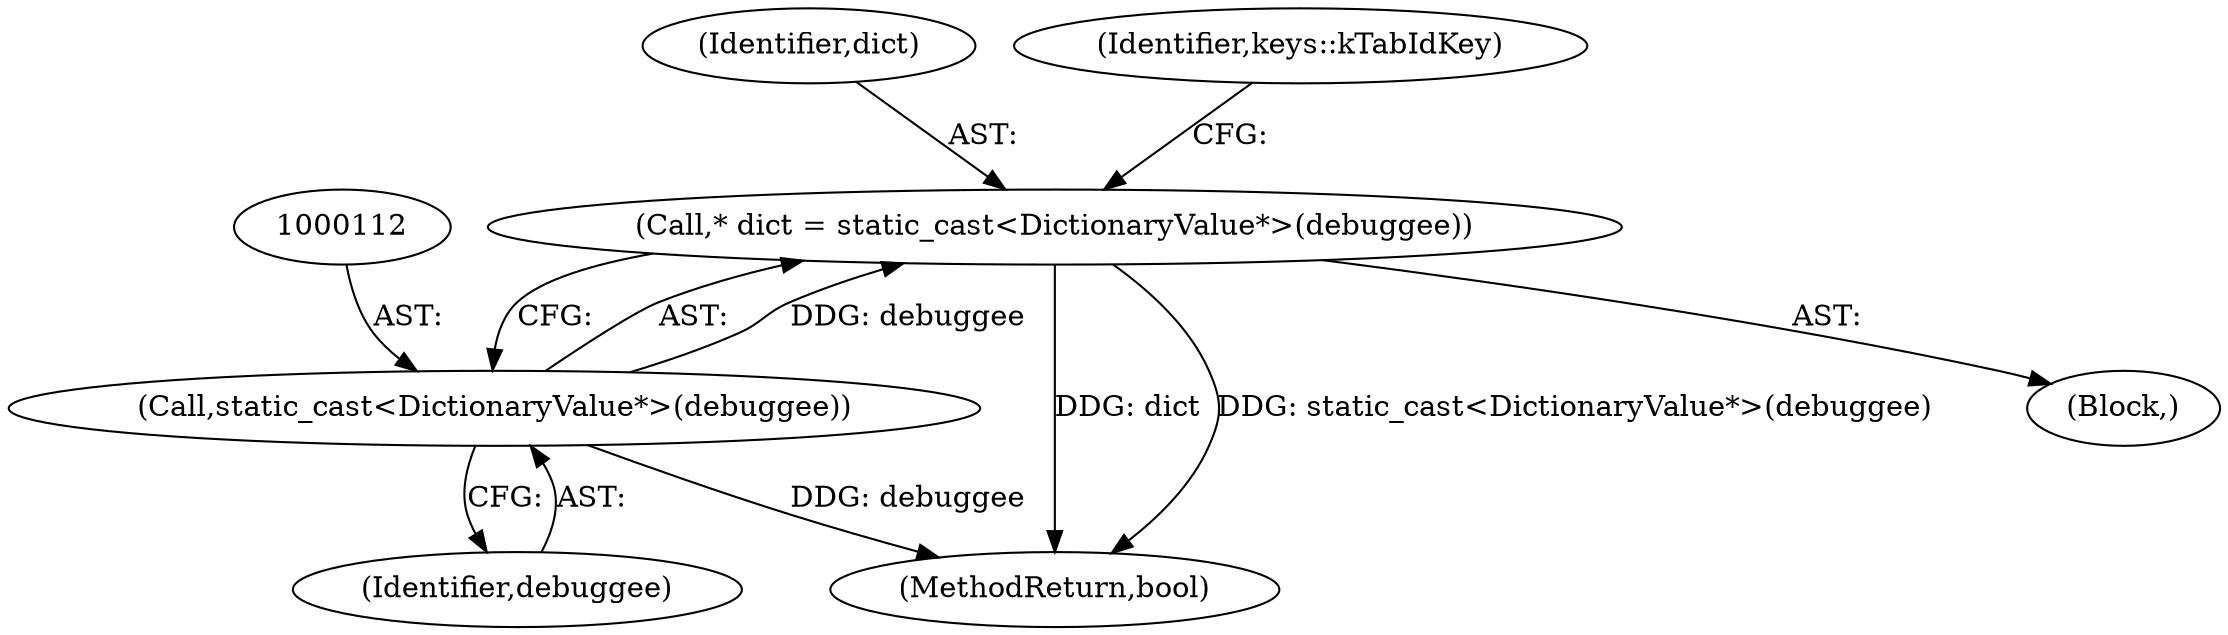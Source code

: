 digraph "0_Chrome_744c2a2d90c3c9a33c818e1ea4b7ccb5010663a0@pointer" {
"1000109" [label="(Call,* dict = static_cast<DictionaryValue*>(debuggee))"];
"1000111" [label="(Call,static_cast<DictionaryValue*>(debuggee))"];
"1000111" [label="(Call,static_cast<DictionaryValue*>(debuggee))"];
"1000109" [label="(Call,* dict = static_cast<DictionaryValue*>(debuggee))"];
"1000169" [label="(MethodReturn,bool)"];
"1000110" [label="(Identifier,dict)"];
"1000113" [label="(Identifier,debuggee)"];
"1000101" [label="(Block,)"];
"1000116" [label="(Identifier,keys::kTabIdKey)"];
"1000109" -> "1000101"  [label="AST: "];
"1000109" -> "1000111"  [label="CFG: "];
"1000110" -> "1000109"  [label="AST: "];
"1000111" -> "1000109"  [label="AST: "];
"1000116" -> "1000109"  [label="CFG: "];
"1000109" -> "1000169"  [label="DDG: dict"];
"1000109" -> "1000169"  [label="DDG: static_cast<DictionaryValue*>(debuggee)"];
"1000111" -> "1000109"  [label="DDG: debuggee"];
"1000111" -> "1000113"  [label="CFG: "];
"1000112" -> "1000111"  [label="AST: "];
"1000113" -> "1000111"  [label="AST: "];
"1000111" -> "1000169"  [label="DDG: debuggee"];
}
